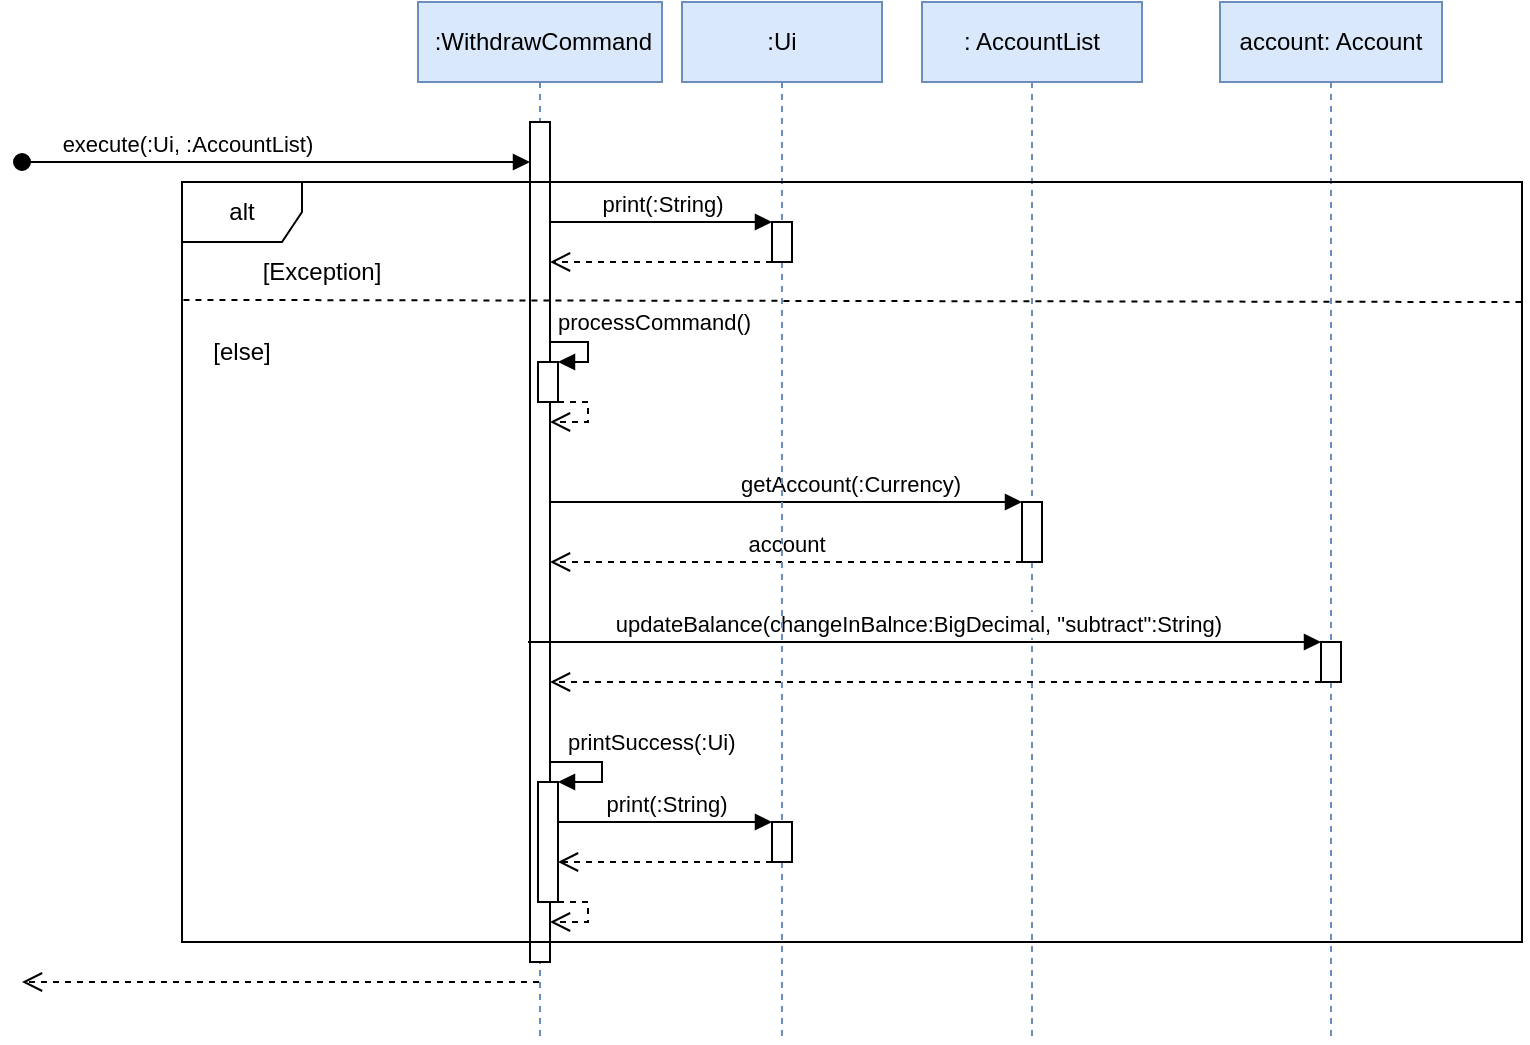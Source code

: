 <mxfile version="21.0.10"><diagram name="Page-1" id="2YBvvXClWsGukQMizWep"><mxGraphModel dx="886" dy="452" grid="1" gridSize="10" guides="1" tooltips="1" connect="1" arrows="1" fold="1" page="0" pageScale="1" pageWidth="850" pageHeight="1100" background="#FFFFFF" math="0" shadow="0"><root><mxCell id="0"/><mxCell id="1" parent="0"/><mxCell id="cWejEI39qg-8yP3Bkxt4-16" value="&amp;nbsp;:WithdrawCommand" style="shape=umlLifeline;perimeter=lifelinePerimeter;whiteSpace=wrap;html=1;container=1;dropTarget=0;collapsible=0;recursiveResize=0;outlineConnect=0;portConstraint=eastwest;newEdgeStyle={&quot;edgeStyle&quot;:&quot;elbowEdgeStyle&quot;,&quot;elbow&quot;:&quot;vertical&quot;,&quot;curved&quot;:0,&quot;rounded&quot;:0};fillColor=#dae8fc;strokeColor=#6c8ebf;" parent="1" vertex="1"><mxGeometry x="378" y="160" width="122" height="520" as="geometry"/></mxCell><mxCell id="cWejEI39qg-8yP3Bkxt4-24" value="" style="html=1;points=[];perimeter=orthogonalPerimeter;outlineConnect=0;targetShapes=umlLifeline;portConstraint=eastwest;newEdgeStyle={&quot;edgeStyle&quot;:&quot;elbowEdgeStyle&quot;,&quot;elbow&quot;:&quot;vertical&quot;,&quot;curved&quot;:0,&quot;rounded&quot;:0};" parent="cWejEI39qg-8yP3Bkxt4-16" vertex="1"><mxGeometry x="56" y="60" width="10" height="420" as="geometry"/></mxCell><mxCell id="cWejEI39qg-8yP3Bkxt4-27" value="" style="html=1;points=[];perimeter=orthogonalPerimeter;outlineConnect=0;targetShapes=umlLifeline;portConstraint=eastwest;newEdgeStyle={&quot;edgeStyle&quot;:&quot;elbowEdgeStyle&quot;,&quot;elbow&quot;:&quot;vertical&quot;,&quot;curved&quot;:0,&quot;rounded&quot;:0};" parent="cWejEI39qg-8yP3Bkxt4-16" vertex="1"><mxGeometry x="60" y="180" width="10" height="20" as="geometry"/></mxCell><mxCell id="cWejEI39qg-8yP3Bkxt4-28" value="processCommand()" style="html=1;align=left;spacingLeft=2;endArrow=block;rounded=0;edgeStyle=orthogonalEdgeStyle;curved=0;rounded=0;" parent="cWejEI39qg-8yP3Bkxt4-16" target="cWejEI39qg-8yP3Bkxt4-27" edge="1" source="cWejEI39qg-8yP3Bkxt4-24"><mxGeometry x="-1" y="10" relative="1" as="geometry"><mxPoint x="62" y="170" as="sourcePoint"/><Array as="points"><mxPoint x="85" y="170"/><mxPoint x="85" y="180"/></Array><mxPoint as="offset"/></mxGeometry></mxCell><mxCell id="cWejEI39qg-8yP3Bkxt4-30" value="" style="html=1;verticalAlign=bottom;endArrow=open;dashed=1;endSize=8;edgeStyle=orthogonalEdgeStyle;elbow=vertical;rounded=0;" parent="cWejEI39qg-8yP3Bkxt4-16" source="cWejEI39qg-8yP3Bkxt4-27" edge="1" target="cWejEI39qg-8yP3Bkxt4-24"><mxGeometry relative="1" as="geometry"><mxPoint x="115" y="250" as="sourcePoint"/><mxPoint x="55" y="210.043" as="targetPoint"/><Array as="points"><mxPoint x="85" y="200"/><mxPoint x="85" y="210"/></Array></mxGeometry></mxCell><mxCell id="cWejEI39qg-8yP3Bkxt4-45" value="" style="html=1;points=[];perimeter=orthogonalPerimeter;outlineConnect=0;targetShapes=umlLifeline;portConstraint=eastwest;newEdgeStyle={&quot;edgeStyle&quot;:&quot;elbowEdgeStyle&quot;,&quot;elbow&quot;:&quot;vertical&quot;,&quot;curved&quot;:0,&quot;rounded&quot;:0};" parent="cWejEI39qg-8yP3Bkxt4-16" vertex="1"><mxGeometry x="60" y="390" width="10" height="60" as="geometry"/></mxCell><mxCell id="cWejEI39qg-8yP3Bkxt4-46" value="printSuccess(:Ui)" style="html=1;align=left;spacingLeft=2;endArrow=block;rounded=0;edgeStyle=orthogonalEdgeStyle;curved=0;rounded=0;" parent="cWejEI39qg-8yP3Bkxt4-16" target="cWejEI39qg-8yP3Bkxt4-45" edge="1" source="cWejEI39qg-8yP3Bkxt4-24"><mxGeometry x="-0.824" y="10" relative="1" as="geometry"><mxPoint x="72" y="390" as="sourcePoint"/><Array as="points"><mxPoint x="92" y="380"/><mxPoint x="92" y="390"/></Array><mxPoint as="offset"/><mxPoint x="82" y="390" as="targetPoint"/></mxGeometry></mxCell><mxCell id="cWejEI39qg-8yP3Bkxt4-47" value="" style="html=1;verticalAlign=bottom;endArrow=open;dashed=1;endSize=8;edgeStyle=orthogonalEdgeStyle;elbow=vertical;rounded=0;" parent="cWejEI39qg-8yP3Bkxt4-16" source="cWejEI39qg-8yP3Bkxt4-45" edge="1" target="cWejEI39qg-8yP3Bkxt4-24"><mxGeometry relative="1" as="geometry"><mxPoint x="115" y="430" as="sourcePoint"/><mxPoint x="72" y="460" as="targetPoint"/><Array as="points"><mxPoint x="85" y="450"/><mxPoint x="85" y="460"/></Array></mxGeometry></mxCell><mxCell id="cWejEI39qg-8yP3Bkxt4-26" value="" style="html=1;verticalAlign=bottom;endArrow=open;dashed=1;endSize=8;edgeStyle=elbowEdgeStyle;elbow=vertical;curved=0;rounded=0;" parent="1" edge="1" source="cWejEI39qg-8yP3Bkxt4-16"><mxGeometry relative="1" as="geometry"><mxPoint x="180" y="650" as="targetPoint"/><mxPoint x="423" y="650" as="sourcePoint"/><Array as="points"><mxPoint x="380" y="650"/><mxPoint x="370" y="620"/><mxPoint x="360" y="630"/><mxPoint x="240" y="540"/></Array></mxGeometry></mxCell><mxCell id="cWejEI39qg-8yP3Bkxt4-31" value=": AccountList" style="shape=umlLifeline;perimeter=lifelinePerimeter;whiteSpace=wrap;html=1;container=1;dropTarget=0;collapsible=0;recursiveResize=0;outlineConnect=0;portConstraint=eastwest;newEdgeStyle={&quot;edgeStyle&quot;:&quot;elbowEdgeStyle&quot;,&quot;elbow&quot;:&quot;vertical&quot;,&quot;curved&quot;:0,&quot;rounded&quot;:0};fillColor=#dae8fc;strokeColor=#6c8ebf;" parent="1" vertex="1"><mxGeometry x="630" y="160" width="110" height="520" as="geometry"/></mxCell><mxCell id="cWejEI39qg-8yP3Bkxt4-32" value="" style="html=1;points=[];perimeter=orthogonalPerimeter;outlineConnect=0;targetShapes=umlLifeline;portConstraint=eastwest;newEdgeStyle={&quot;edgeStyle&quot;:&quot;elbowEdgeStyle&quot;,&quot;elbow&quot;:&quot;vertical&quot;,&quot;curved&quot;:0,&quot;rounded&quot;:0};" parent="cWejEI39qg-8yP3Bkxt4-31" vertex="1"><mxGeometry x="50" y="250" width="10" height="30" as="geometry"/></mxCell><mxCell id="cWejEI39qg-8yP3Bkxt4-33" value="getAccount(:Currency)" style="html=1;verticalAlign=bottom;endArrow=block;edgeStyle=elbowEdgeStyle;elbow=vertical;curved=0;rounded=0;" parent="1" target="cWejEI39qg-8yP3Bkxt4-32" edge="1" source="cWejEI39qg-8yP3Bkxt4-24"><mxGeometry x="0.271" relative="1" as="geometry"><mxPoint x="433" y="410" as="sourcePoint"/><Array as="points"><mxPoint x="520" y="410"/></Array><mxPoint as="offset"/></mxGeometry></mxCell><mxCell id="cWejEI39qg-8yP3Bkxt4-34" value="account" style="html=1;verticalAlign=bottom;endArrow=open;dashed=1;endSize=8;edgeStyle=elbowEdgeStyle;elbow=vertical;curved=0;rounded=0;" parent="1" source="cWejEI39qg-8yP3Bkxt4-32" edge="1" target="cWejEI39qg-8yP3Bkxt4-24"><mxGeometry relative="1" as="geometry"><mxPoint x="450" y="440" as="targetPoint"/><Array as="points"><mxPoint x="510" y="440"/><mxPoint x="510" y="440"/><mxPoint x="540" y="450"/></Array></mxGeometry></mxCell><mxCell id="cWejEI39qg-8yP3Bkxt4-36" value="account: Account" style="shape=umlLifeline;perimeter=lifelinePerimeter;whiteSpace=wrap;html=1;container=1;dropTarget=0;collapsible=0;recursiveResize=0;outlineConnect=0;portConstraint=eastwest;newEdgeStyle={&quot;edgeStyle&quot;:&quot;elbowEdgeStyle&quot;,&quot;elbow&quot;:&quot;vertical&quot;,&quot;curved&quot;:0,&quot;rounded&quot;:0};fillColor=#dae8fc;strokeColor=#6c8ebf;" parent="1" vertex="1"><mxGeometry x="779" y="160" width="111" height="520" as="geometry"/></mxCell><mxCell id="cWejEI39qg-8yP3Bkxt4-37" value="" style="html=1;points=[];perimeter=orthogonalPerimeter;outlineConnect=0;targetShapes=umlLifeline;portConstraint=eastwest;newEdgeStyle={&quot;edgeStyle&quot;:&quot;elbowEdgeStyle&quot;,&quot;elbow&quot;:&quot;vertical&quot;,&quot;curved&quot;:0,&quot;rounded&quot;:0};" parent="cWejEI39qg-8yP3Bkxt4-36" vertex="1"><mxGeometry x="50.5" y="320" width="10" height="20" as="geometry"/></mxCell><mxCell id="cWejEI39qg-8yP3Bkxt4-38" value="updateBalance(changeInBalnce:BigDecimal, &quot;subtract&quot;:String)" style="html=1;verticalAlign=bottom;endArrow=block;edgeStyle=elbowEdgeStyle;elbow=vertical;curved=0;rounded=0;" parent="1" target="cWejEI39qg-8yP3Bkxt4-37" edge="1"><mxGeometry x="-0.019" relative="1" as="geometry"><mxPoint x="433" y="480" as="sourcePoint"/><mxPoint x="590" y="470" as="targetPoint"/><Array as="points"><mxPoint x="650" y="480"/><mxPoint x="670" y="500"/><mxPoint x="590" y="470"/><mxPoint x="670" y="518"/><mxPoint x="670" y="498"/><mxPoint x="620" y="488"/><mxPoint x="570" y="518"/></Array><mxPoint as="offset"/></mxGeometry></mxCell><mxCell id="cWejEI39qg-8yP3Bkxt4-39" value="" style="html=1;verticalAlign=bottom;endArrow=open;dashed=1;endSize=8;edgeStyle=elbowEdgeStyle;elbow=vertical;curved=0;rounded=0;" parent="1" source="cWejEI39qg-8yP3Bkxt4-37" edge="1" target="cWejEI39qg-8yP3Bkxt4-24"><mxGeometry x="0.005" relative="1" as="geometry"><mxPoint x="433" y="500" as="targetPoint"/><Array as="points"><mxPoint x="680" y="500"/><mxPoint x="520" y="520"/><mxPoint x="540" y="500"/></Array><mxPoint as="offset"/></mxGeometry></mxCell><mxCell id="cWejEI39qg-8yP3Bkxt4-48" value=":Ui" style="shape=umlLifeline;perimeter=lifelinePerimeter;whiteSpace=wrap;html=1;container=1;dropTarget=0;collapsible=0;recursiveResize=0;outlineConnect=0;portConstraint=eastwest;newEdgeStyle={&quot;edgeStyle&quot;:&quot;elbowEdgeStyle&quot;,&quot;elbow&quot;:&quot;vertical&quot;,&quot;curved&quot;:0,&quot;rounded&quot;:0};fillColor=#dae8fc;strokeColor=#6c8ebf;" parent="1" vertex="1"><mxGeometry x="510" y="160" width="100" height="520" as="geometry"/></mxCell><mxCell id="cWejEI39qg-8yP3Bkxt4-49" value="" style="html=1;points=[];perimeter=orthogonalPerimeter;outlineConnect=0;targetShapes=umlLifeline;portConstraint=eastwest;newEdgeStyle={&quot;edgeStyle&quot;:&quot;elbowEdgeStyle&quot;,&quot;elbow&quot;:&quot;vertical&quot;,&quot;curved&quot;:0,&quot;rounded&quot;:0};" parent="cWejEI39qg-8yP3Bkxt4-48" vertex="1"><mxGeometry x="45" y="410" width="10" height="20" as="geometry"/></mxCell><mxCell id="cWejEI39qg-8yP3Bkxt4-50" value="print(:String)" style="html=1;verticalAlign=bottom;endArrow=block;edgeStyle=elbowEdgeStyle;elbow=vertical;curved=0;rounded=0;" parent="1" source="cWejEI39qg-8yP3Bkxt4-45" target="cWejEI39qg-8yP3Bkxt4-49" edge="1"><mxGeometry relative="1" as="geometry"><mxPoint x="720" y="580" as="sourcePoint"/><Array as="points"><mxPoint x="500" y="570"/><mxPoint x="610" y="590"/><mxPoint x="750" y="570"/></Array></mxGeometry></mxCell><mxCell id="cWejEI39qg-8yP3Bkxt4-51" value="" style="html=1;verticalAlign=bottom;endArrow=open;dashed=1;endSize=8;edgeStyle=elbowEdgeStyle;elbow=vertical;curved=0;rounded=0;" parent="1" source="cWejEI39qg-8yP3Bkxt4-49" target="cWejEI39qg-8yP3Bkxt4-45" edge="1"><mxGeometry relative="1" as="geometry"><mxPoint x="795" y="645" as="targetPoint"/><Array as="points"><mxPoint x="520" y="590"/><mxPoint x="780" y="610"/><mxPoint x="720" y="650"/></Array></mxGeometry></mxCell><mxCell id="cWejEI39qg-8yP3Bkxt4-55" value="execute(:Ui, :AccountList)&amp;nbsp;" style="html=1;verticalAlign=bottom;startArrow=oval;startFill=1;endArrow=block;startSize=8;edgeStyle=elbowEdgeStyle;elbow=vertical;curved=0;rounded=0;" parent="1" target="cWejEI39qg-8yP3Bkxt4-24" edge="1"><mxGeometry x="-0.342" width="60" relative="1" as="geometry"><mxPoint x="180" y="240" as="sourcePoint"/><mxPoint x="420" y="240" as="targetPoint"/><Array as="points"><mxPoint x="320" y="240"/></Array><mxPoint as="offset"/></mxGeometry></mxCell><mxCell id="cWejEI39qg-8yP3Bkxt4-56" value="alt" style="shape=umlFrame;whiteSpace=wrap;html=1;pointerEvents=0;" parent="1" vertex="1"><mxGeometry x="260" y="250" width="670" height="380" as="geometry"/></mxCell><mxCell id="cWejEI39qg-8yP3Bkxt4-57" value="" style="endArrow=none;dashed=1;html=1;strokeWidth=1;rounded=0;exitX=0.001;exitY=0.155;exitDx=0;exitDy=0;exitPerimeter=0;entryX=1.002;entryY=0.158;entryDx=0;entryDy=0;entryPerimeter=0;" parent="1" target="cWejEI39qg-8yP3Bkxt4-56" edge="1"><mxGeometry width="50" height="50" relative="1" as="geometry"><mxPoint x="260.72" y="308.955" as="sourcePoint"/><mxPoint x="980" y="309" as="targetPoint"/></mxGeometry></mxCell><mxCell id="cWejEI39qg-8yP3Bkxt4-61" value="" style="html=1;points=[];perimeter=orthogonalPerimeter;outlineConnect=0;targetShapes=umlLifeline;portConstraint=eastwest;newEdgeStyle={&quot;edgeStyle&quot;:&quot;elbowEdgeStyle&quot;,&quot;elbow&quot;:&quot;vertical&quot;,&quot;curved&quot;:0,&quot;rounded&quot;:0};" parent="1" vertex="1"><mxGeometry x="555" y="270" width="10" height="20" as="geometry"/></mxCell><mxCell id="cWejEI39qg-8yP3Bkxt4-62" value="print(:String)" style="html=1;verticalAlign=bottom;endArrow=block;edgeStyle=elbowEdgeStyle;elbow=vertical;curved=0;rounded=0;" parent="1" target="cWejEI39qg-8yP3Bkxt4-61" edge="1" source="cWejEI39qg-8yP3Bkxt4-24"><mxGeometry relative="1" as="geometry"><mxPoint x="440" y="270" as="sourcePoint"/><Array as="points"><mxPoint x="496" y="270"/><mxPoint x="606" y="290"/><mxPoint x="746" y="270"/></Array></mxGeometry></mxCell><mxCell id="cWejEI39qg-8yP3Bkxt4-63" value="" style="html=1;verticalAlign=bottom;endArrow=open;dashed=1;endSize=8;edgeStyle=elbowEdgeStyle;elbow=vertical;curved=0;rounded=0;" parent="1" source="cWejEI39qg-8yP3Bkxt4-61" edge="1" target="cWejEI39qg-8yP3Bkxt4-24"><mxGeometry relative="1" as="geometry"><mxPoint x="434" y="290" as="targetPoint"/><Array as="points"><mxPoint x="516" y="290"/><mxPoint x="776" y="310"/><mxPoint x="716" y="350"/></Array></mxGeometry></mxCell><mxCell id="cWejEI39qg-8yP3Bkxt4-64" value="[Exception]" style="text;html=1;strokeColor=none;fillColor=none;align=center;verticalAlign=middle;whiteSpace=wrap;rounded=0;" parent="1" vertex="1"><mxGeometry x="300" y="280" width="60" height="30" as="geometry"/></mxCell><mxCell id="cWejEI39qg-8yP3Bkxt4-66" value="[else]" style="text;html=1;strokeColor=none;fillColor=none;align=center;verticalAlign=middle;whiteSpace=wrap;rounded=0;" parent="1" vertex="1"><mxGeometry x="260" y="320" width="60" height="30" as="geometry"/></mxCell></root></mxGraphModel></diagram></mxfile>
